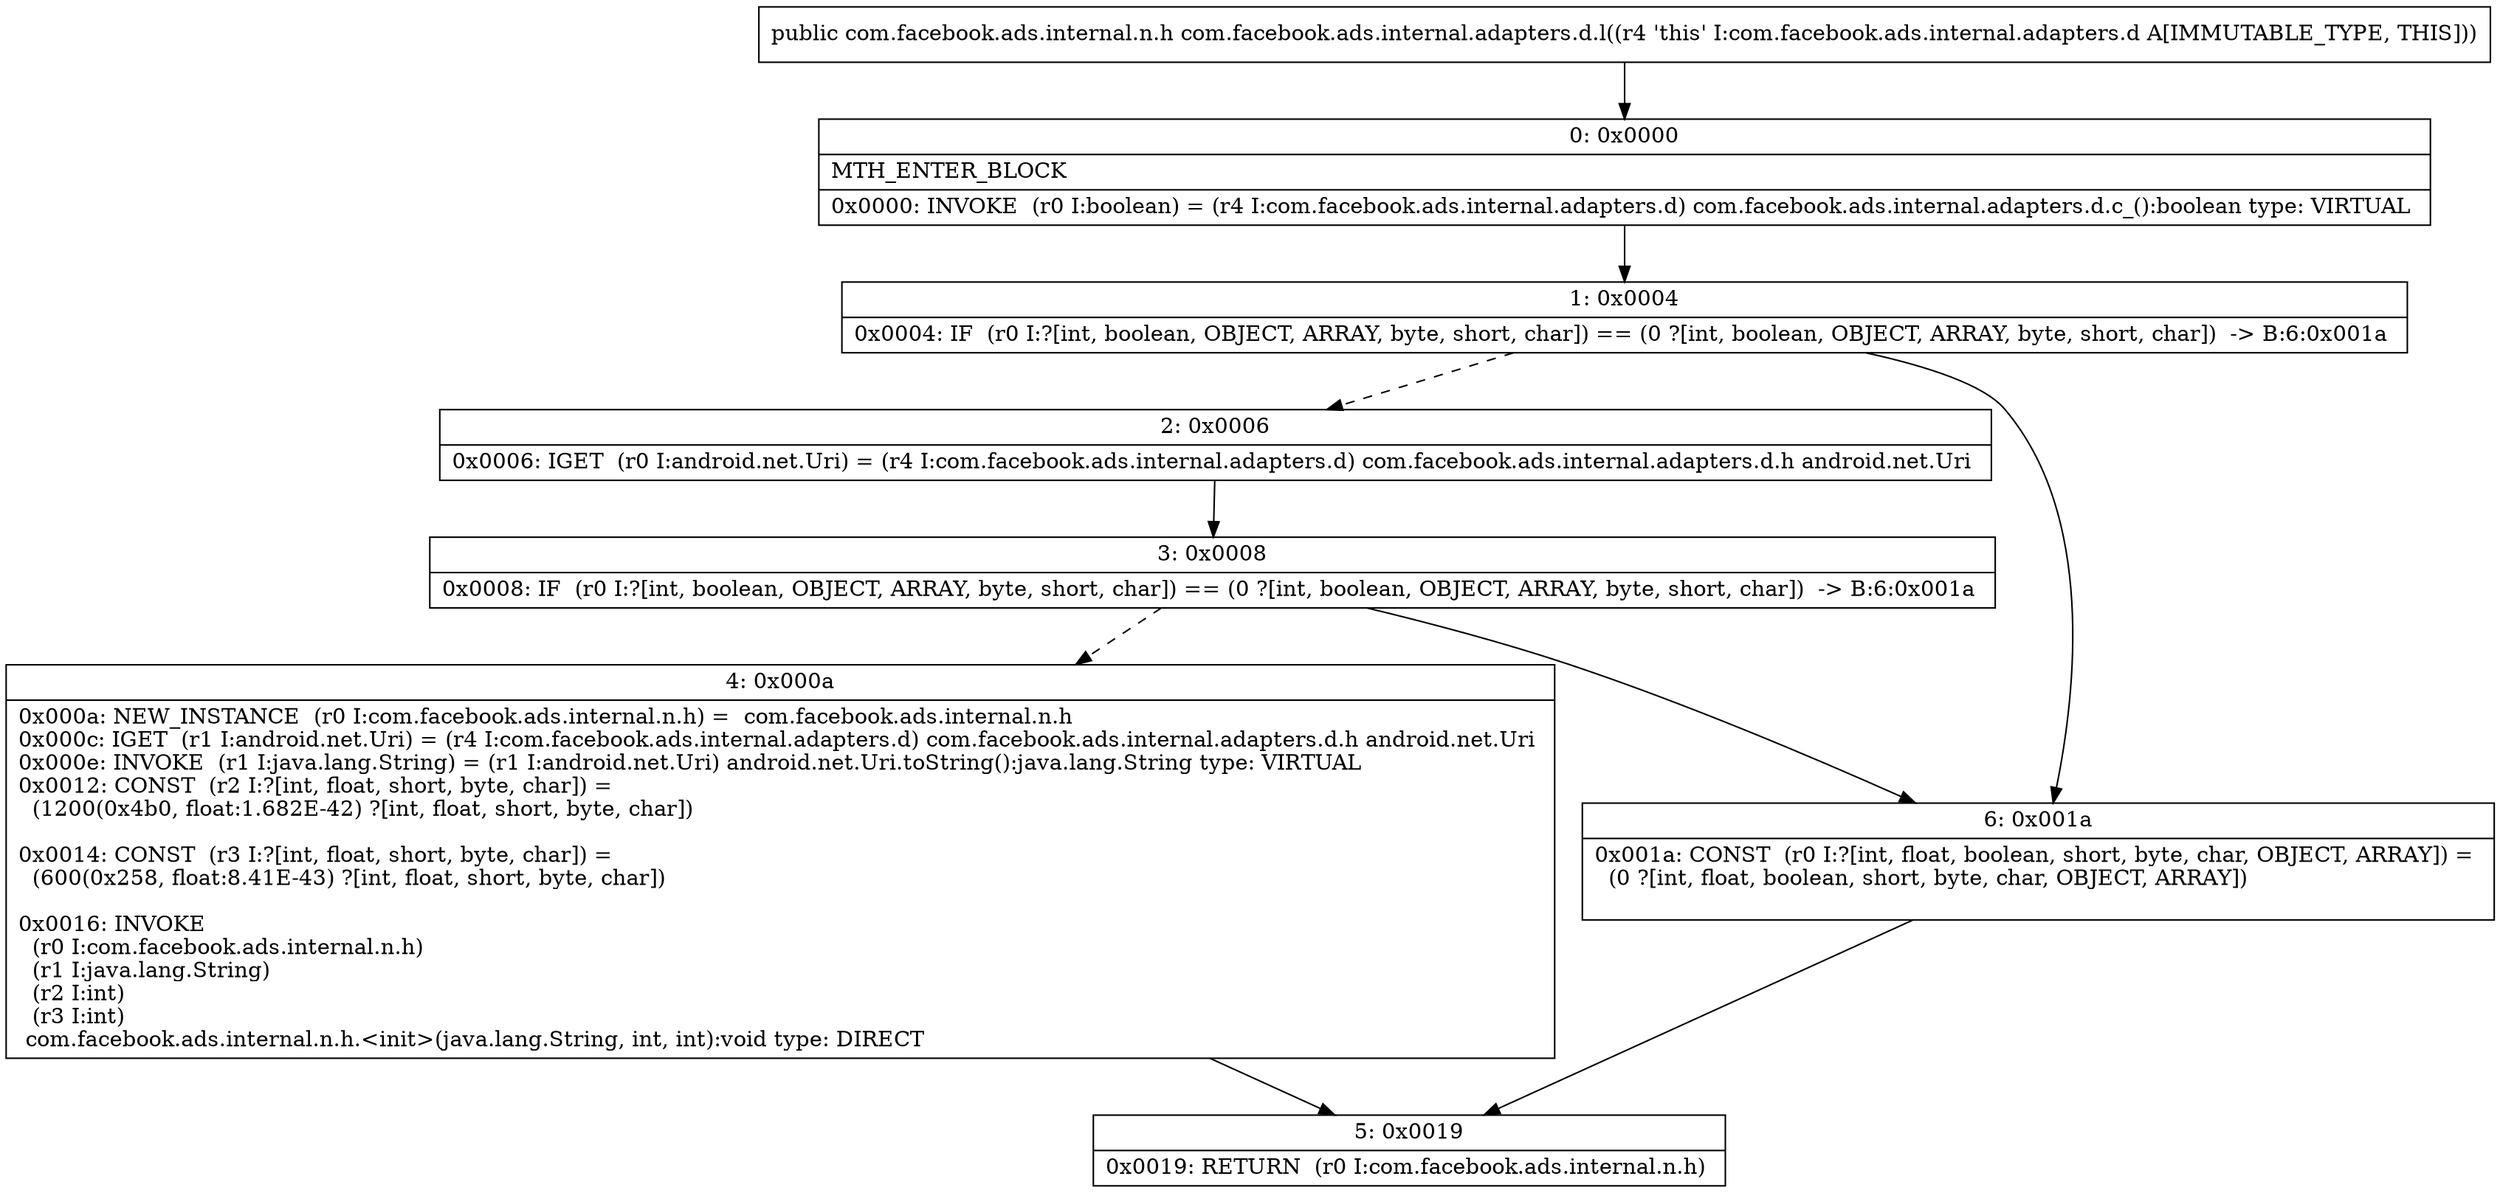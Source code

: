 digraph "CFG forcom.facebook.ads.internal.adapters.d.l()Lcom\/facebook\/ads\/internal\/n\/h;" {
Node_0 [shape=record,label="{0\:\ 0x0000|MTH_ENTER_BLOCK\l|0x0000: INVOKE  (r0 I:boolean) = (r4 I:com.facebook.ads.internal.adapters.d) com.facebook.ads.internal.adapters.d.c_():boolean type: VIRTUAL \l}"];
Node_1 [shape=record,label="{1\:\ 0x0004|0x0004: IF  (r0 I:?[int, boolean, OBJECT, ARRAY, byte, short, char]) == (0 ?[int, boolean, OBJECT, ARRAY, byte, short, char])  \-\> B:6:0x001a \l}"];
Node_2 [shape=record,label="{2\:\ 0x0006|0x0006: IGET  (r0 I:android.net.Uri) = (r4 I:com.facebook.ads.internal.adapters.d) com.facebook.ads.internal.adapters.d.h android.net.Uri \l}"];
Node_3 [shape=record,label="{3\:\ 0x0008|0x0008: IF  (r0 I:?[int, boolean, OBJECT, ARRAY, byte, short, char]) == (0 ?[int, boolean, OBJECT, ARRAY, byte, short, char])  \-\> B:6:0x001a \l}"];
Node_4 [shape=record,label="{4\:\ 0x000a|0x000a: NEW_INSTANCE  (r0 I:com.facebook.ads.internal.n.h) =  com.facebook.ads.internal.n.h \l0x000c: IGET  (r1 I:android.net.Uri) = (r4 I:com.facebook.ads.internal.adapters.d) com.facebook.ads.internal.adapters.d.h android.net.Uri \l0x000e: INVOKE  (r1 I:java.lang.String) = (r1 I:android.net.Uri) android.net.Uri.toString():java.lang.String type: VIRTUAL \l0x0012: CONST  (r2 I:?[int, float, short, byte, char]) = \l  (1200(0x4b0, float:1.682E\-42) ?[int, float, short, byte, char])\l \l0x0014: CONST  (r3 I:?[int, float, short, byte, char]) = \l  (600(0x258, float:8.41E\-43) ?[int, float, short, byte, char])\l \l0x0016: INVOKE  \l  (r0 I:com.facebook.ads.internal.n.h)\l  (r1 I:java.lang.String)\l  (r2 I:int)\l  (r3 I:int)\l com.facebook.ads.internal.n.h.\<init\>(java.lang.String, int, int):void type: DIRECT \l}"];
Node_5 [shape=record,label="{5\:\ 0x0019|0x0019: RETURN  (r0 I:com.facebook.ads.internal.n.h) \l}"];
Node_6 [shape=record,label="{6\:\ 0x001a|0x001a: CONST  (r0 I:?[int, float, boolean, short, byte, char, OBJECT, ARRAY]) = \l  (0 ?[int, float, boolean, short, byte, char, OBJECT, ARRAY])\l \l}"];
MethodNode[shape=record,label="{public com.facebook.ads.internal.n.h com.facebook.ads.internal.adapters.d.l((r4 'this' I:com.facebook.ads.internal.adapters.d A[IMMUTABLE_TYPE, THIS])) }"];
MethodNode -> Node_0;
Node_0 -> Node_1;
Node_1 -> Node_2[style=dashed];
Node_1 -> Node_6;
Node_2 -> Node_3;
Node_3 -> Node_4[style=dashed];
Node_3 -> Node_6;
Node_4 -> Node_5;
Node_6 -> Node_5;
}

